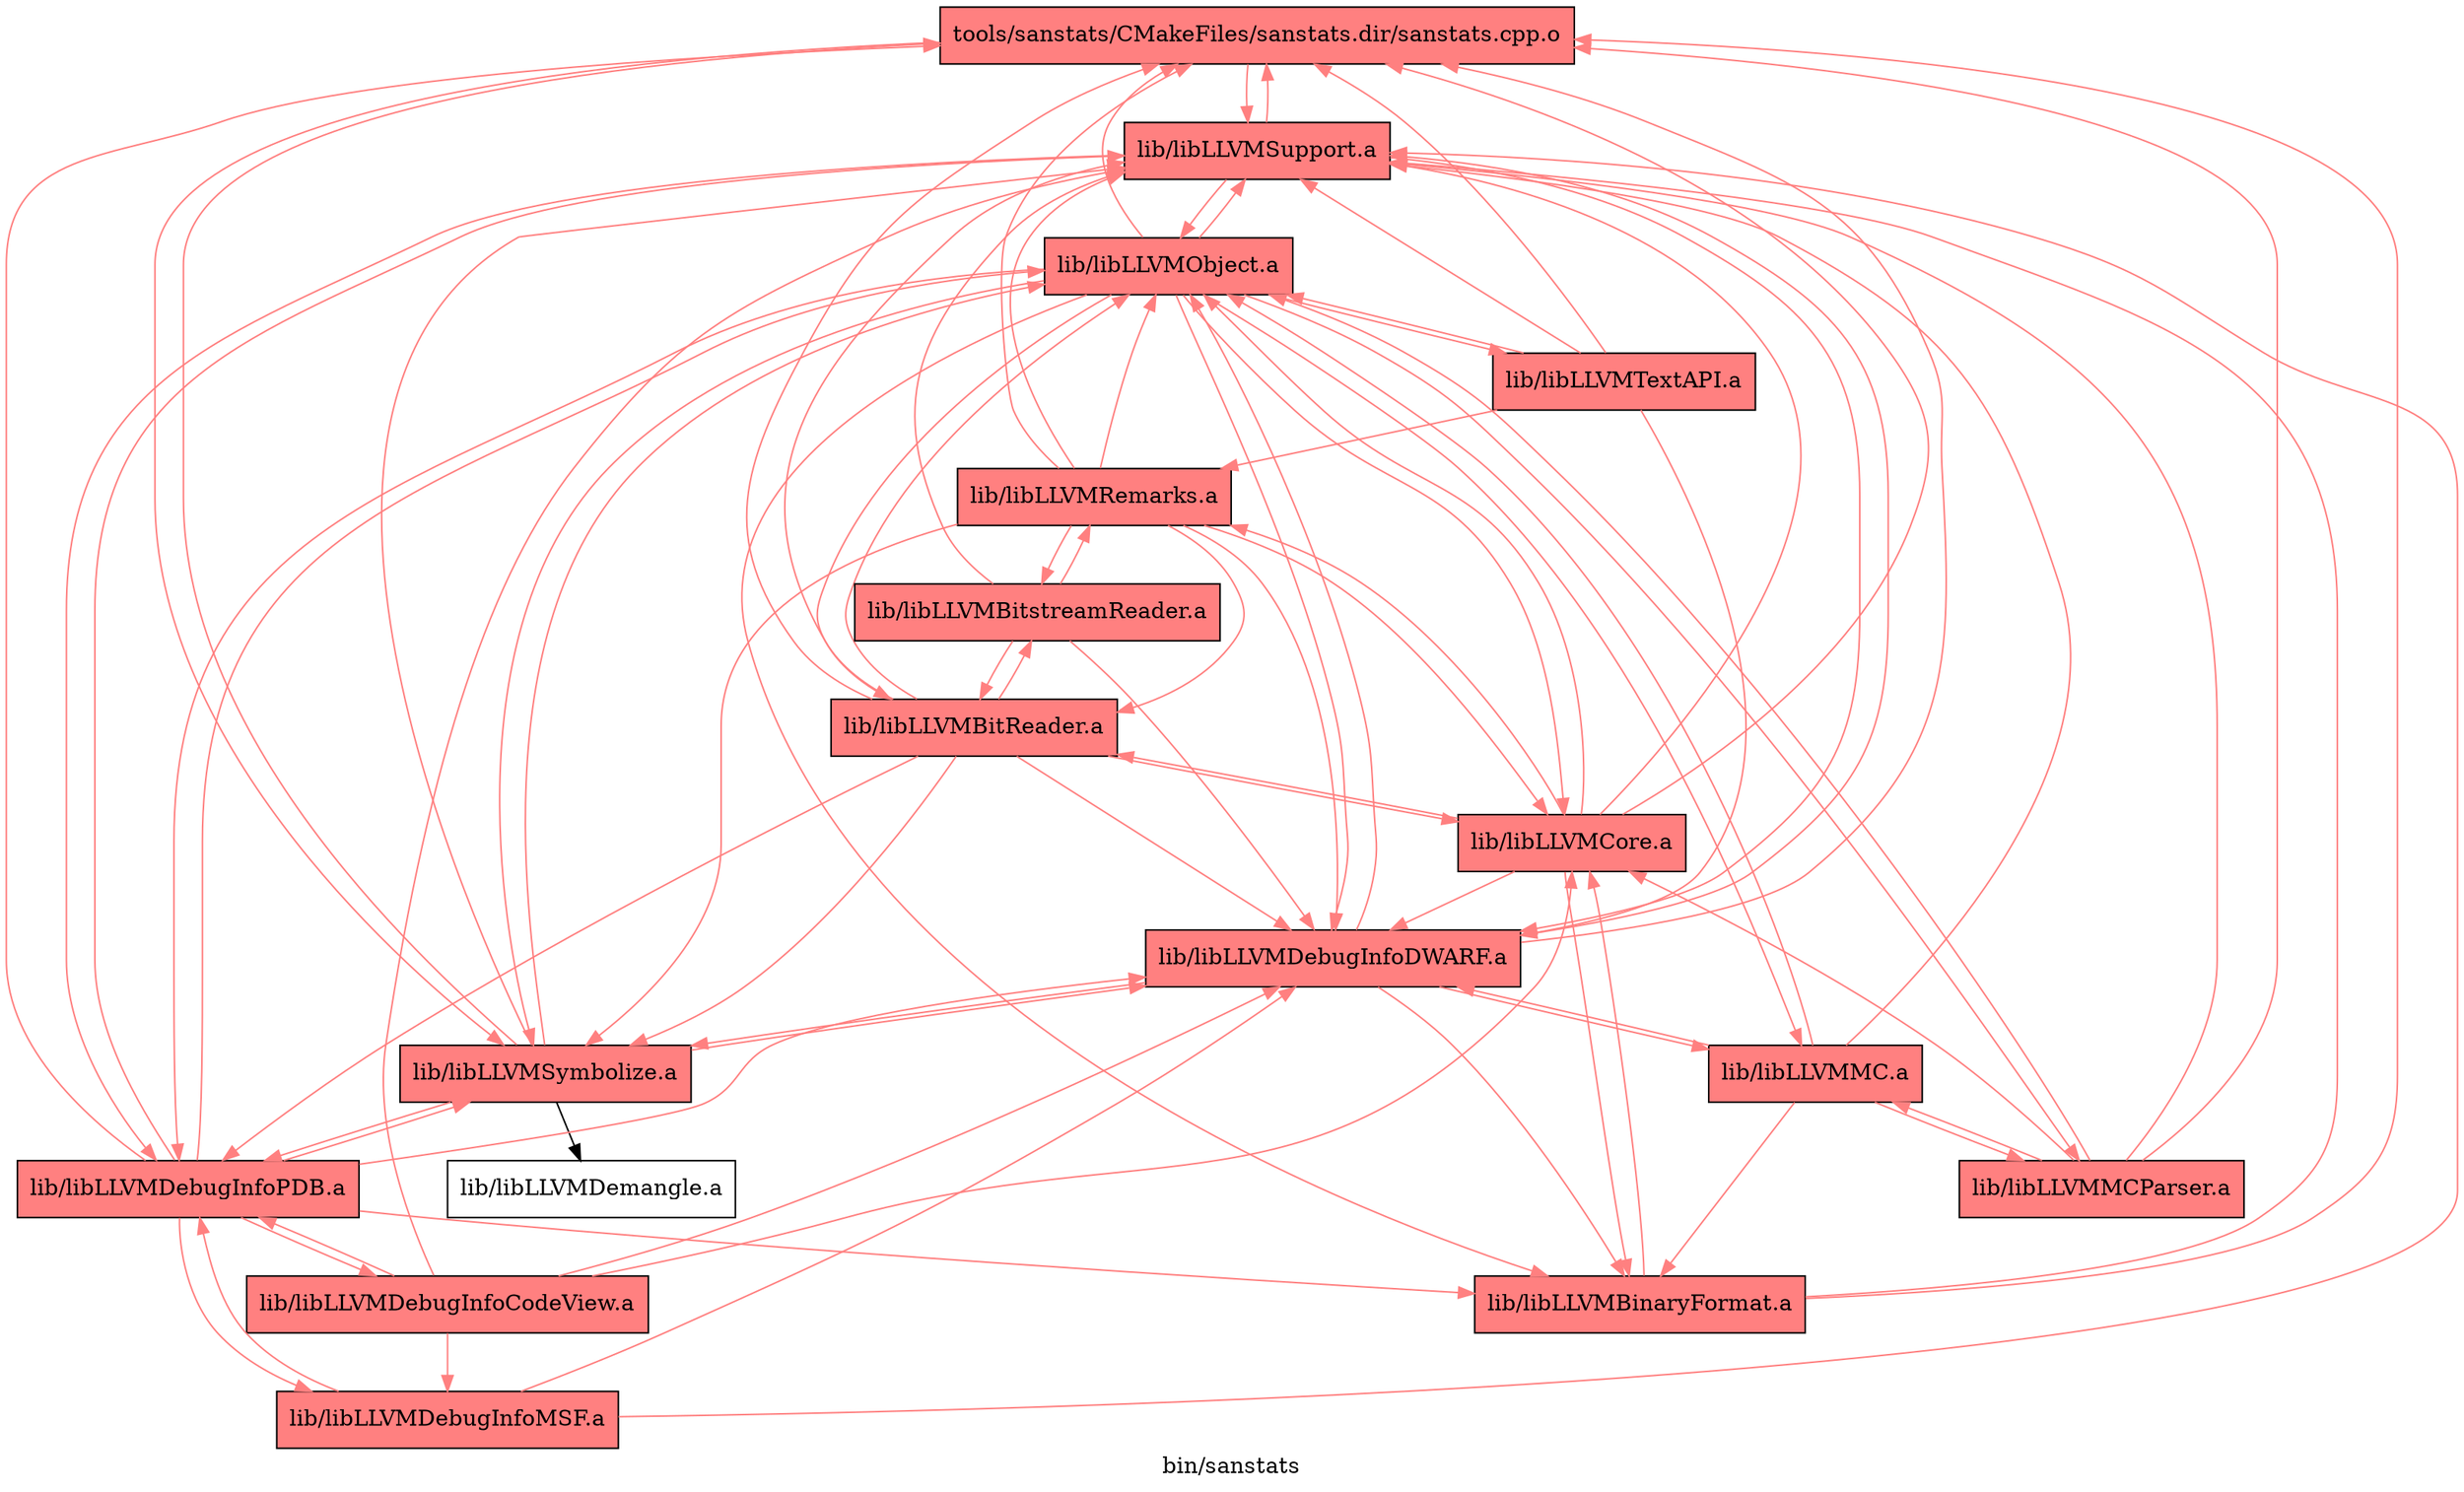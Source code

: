 digraph "bin/sanstats" {
	label="bin/sanstats";

	Node0x560226a7acb8 [shape=record,shape=record,style=filled,fillcolor="1.000000 0.5 1",label="{tools/sanstats/CMakeFiles/sanstats.dir/sanstats.cpp.o}"];
	Node0x560226a7acb8 -> Node0x560226a80938[color="1.000000 0.5 1"];
	Node0x560226a7acb8 -> Node0x560226a80438[color="1.000000 0.5 1"];
	Node0x560226a80938 [shape=record,shape=record,style=filled,fillcolor="1.000000 0.5 1",label="{lib/libLLVMSupport.a}"];
	Node0x560226a80938 -> Node0x560226a7acb8[color="1.000000 0.5 1"];
	Node0x560226a80938 -> Node0x560226a7ae98[color="1.000000 0.5 1"];
	Node0x560226a80938 -> Node0x560226a7a998[color="1.000000 0.5 1"];
	Node0x560226a80938 -> Node0x560226a79b88[color="1.000000 0.5 1"];
	Node0x560226a80438 [shape=record,shape=record,style=filled,fillcolor="1.000000 0.5 1",label="{lib/libLLVMSymbolize.a}"];
	Node0x560226a80438 -> Node0x560226a7acb8[color="1.000000 0.5 1"];
	Node0x560226a80438 -> Node0x560226a80938[color="1.000000 0.5 1"];
	Node0x560226a80438 -> Node0x560226a7ae98[color="1.000000 0.5 1"];
	Node0x560226a80438 -> Node0x560226a79b88[color="1.000000 0.5 1"];
	Node0x560226a80438 -> Node0x560226a7a998[color="1.000000 0.5 1"];
	Node0x560226a80438 -> Node0x560226a80348;
	Node0x560226a7ae98 [shape=record,shape=record,style=filled,fillcolor="1.000000 0.5 1",label="{lib/libLLVMDebugInfoDWARF.a}"];
	Node0x560226a7ae98 -> Node0x560226a80938[color="1.000000 0.5 1"];
	Node0x560226a7ae98 -> Node0x560226a80438[color="1.000000 0.5 1"];
	Node0x560226a7ae98 -> Node0x560226a79b88[color="1.000000 0.5 1"];
	Node0x560226a7ae98 -> Node0x560226a7bed8[color="1.000000 0.5 1"];
	Node0x560226a7ae98 -> Node0x560226a7acb8[color="1.000000 0.5 1"];
	Node0x560226a7ae98 -> Node0x560226a7cec8[color="1.000000 0.5 1"];
	Node0x560226a79b88 [shape=record,shape=record,style=filled,fillcolor="1.000000 0.5 1",label="{lib/libLLVMObject.a}"];
	Node0x560226a79b88 -> Node0x560226a7acb8[color="1.000000 0.5 1"];
	Node0x560226a79b88 -> Node0x560226a80938[color="1.000000 0.5 1"];
	Node0x560226a79b88 -> Node0x560226a7bed8[color="1.000000 0.5 1"];
	Node0x560226a79b88 -> Node0x560226a80438[color="1.000000 0.5 1"];
	Node0x560226a79b88 -> Node0x560226a7a998[color="1.000000 0.5 1"];
	Node0x560226a79b88 -> Node0x560226a7ae98[color="1.000000 0.5 1"];
	Node0x560226a79b88 -> Node0x560226a7cec8[color="1.000000 0.5 1"];
	Node0x560226a79b88 -> Node0x560226a796d8[color="1.000000 0.5 1"];
	Node0x560226a79b88 -> Node0x560226a79188[color="1.000000 0.5 1"];
	Node0x560226a79b88 -> Node0x560226a7d418[color="1.000000 0.5 1"];
	Node0x560226a79b88 -> Node0x560226a7c388[color="1.000000 0.5 1"];
	Node0x560226a7a998 [shape=record,shape=record,style=filled,fillcolor="1.000000 0.5 1",label="{lib/libLLVMDebugInfoPDB.a}"];
	Node0x560226a7a998 -> Node0x560226a80938[color="1.000000 0.5 1"];
	Node0x560226a7a998 -> Node0x560226a79b88[color="1.000000 0.5 1"];
	Node0x560226a7a998 -> Node0x560226a7acb8[color="1.000000 0.5 1"];
	Node0x560226a7a998 -> Node0x560226a80438[color="1.000000 0.5 1"];
	Node0x560226a7a998 -> Node0x560226a7bed8[color="1.000000 0.5 1"];
	Node0x560226a7a998 -> Node0x560226a7ae98[color="1.000000 0.5 1"];
	Node0x560226a7a998 -> Node0x560226a7c838[color="1.000000 0.5 1"];
	Node0x560226a7a998 -> Node0x560226a7a038[color="1.000000 0.5 1"];
	Node0x560226a80348 [shape=record,shape=record,label="{lib/libLLVMDemangle.a}"];
	Node0x560226a7bed8 [shape=record,shape=record,style=filled,fillcolor="1.000000 0.5 1",label="{lib/libLLVMBinaryFormat.a}"];
	Node0x560226a7bed8 -> Node0x560226a79188[color="1.000000 0.5 1"];
	Node0x560226a7bed8 -> Node0x560226a7acb8[color="1.000000 0.5 1"];
	Node0x560226a7bed8 -> Node0x560226a80938[color="1.000000 0.5 1"];
	Node0x560226a7cec8 [shape=record,shape=record,style=filled,fillcolor="1.000000 0.5 1",label="{lib/libLLVMMC.a}"];
	Node0x560226a7cec8 -> Node0x560226a80938[color="1.000000 0.5 1"];
	Node0x560226a7cec8 -> Node0x560226a7ae98[color="1.000000 0.5 1"];
	Node0x560226a7cec8 -> Node0x560226a79b88[color="1.000000 0.5 1"];
	Node0x560226a7cec8 -> Node0x560226a7d418[color="1.000000 0.5 1"];
	Node0x560226a7cec8 -> Node0x560226a7bed8[color="1.000000 0.5 1"];
	Node0x560226a7c838 [shape=record,shape=record,style=filled,fillcolor="1.000000 0.5 1",label="{lib/libLLVMDebugInfoCodeView.a}"];
	Node0x560226a7c838 -> Node0x560226a80938[color="1.000000 0.5 1"];
	Node0x560226a7c838 -> Node0x560226a7ae98[color="1.000000 0.5 1"];
	Node0x560226a7c838 -> Node0x560226a7a998[color="1.000000 0.5 1"];
	Node0x560226a7c838 -> Node0x560226a7a038[color="1.000000 0.5 1"];
	Node0x560226a7c838 -> Node0x560226a79188[color="1.000000 0.5 1"];
	Node0x560226a7a038 [shape=record,shape=record,style=filled,fillcolor="1.000000 0.5 1",label="{lib/libLLVMDebugInfoMSF.a}"];
	Node0x560226a7a038 -> Node0x560226a80938[color="1.000000 0.5 1"];
	Node0x560226a7a038 -> Node0x560226a7ae98[color="1.000000 0.5 1"];
	Node0x560226a7a038 -> Node0x560226a7a998[color="1.000000 0.5 1"];
	Node0x560226a796d8 [shape=record,shape=record,style=filled,fillcolor="1.000000 0.5 1",label="{lib/libLLVMBitReader.a}"];
	Node0x560226a796d8 -> Node0x560226a7acb8[color="1.000000 0.5 1"];
	Node0x560226a796d8 -> Node0x560226a80938[color="1.000000 0.5 1"];
	Node0x560226a796d8 -> Node0x560226a80438[color="1.000000 0.5 1"];
	Node0x560226a796d8 -> Node0x560226a79b88[color="1.000000 0.5 1"];
	Node0x560226a796d8 -> Node0x560226a7ae98[color="1.000000 0.5 1"];
	Node0x560226a796d8 -> Node0x560226a7a998[color="1.000000 0.5 1"];
	Node0x560226a796d8 -> Node0x560226a79188[color="1.000000 0.5 1"];
	Node0x560226a796d8 -> Node0x560226a7d8c8[color="1.000000 0.5 1"];
	Node0x560226a79188 [shape=record,shape=record,style=filled,fillcolor="1.000000 0.5 1",label="{lib/libLLVMCore.a}"];
	Node0x560226a79188 -> Node0x560226a7acb8[color="1.000000 0.5 1"];
	Node0x560226a79188 -> Node0x560226a80938[color="1.000000 0.5 1"];
	Node0x560226a79188 -> Node0x560226a796d8[color="1.000000 0.5 1"];
	Node0x560226a79188 -> Node0x560226a7ae98[color="1.000000 0.5 1"];
	Node0x560226a79188 -> Node0x560226a7bed8[color="1.000000 0.5 1"];
	Node0x560226a79188 -> Node0x560226a79b88[color="1.000000 0.5 1"];
	Node0x560226a79188 -> Node0x560226a78c38[color="1.000000 0.5 1"];
	Node0x560226a7d418 [shape=record,shape=record,style=filled,fillcolor="1.000000 0.5 1",label="{lib/libLLVMMCParser.a}"];
	Node0x560226a7d418 -> Node0x560226a7acb8[color="1.000000 0.5 1"];
	Node0x560226a7d418 -> Node0x560226a80938[color="1.000000 0.5 1"];
	Node0x560226a7d418 -> Node0x560226a79b88[color="1.000000 0.5 1"];
	Node0x560226a7d418 -> Node0x560226a7cec8[color="1.000000 0.5 1"];
	Node0x560226a7d418 -> Node0x560226a79188[color="1.000000 0.5 1"];
	Node0x560226a7c388 [shape=record,shape=record,style=filled,fillcolor="1.000000 0.5 1",label="{lib/libLLVMTextAPI.a}"];
	Node0x560226a7c388 -> Node0x560226a80938[color="1.000000 0.5 1"];
	Node0x560226a7c388 -> Node0x560226a7acb8[color="1.000000 0.5 1"];
	Node0x560226a7c388 -> Node0x560226a79b88[color="1.000000 0.5 1"];
	Node0x560226a7c388 -> Node0x560226a78c38[color="1.000000 0.5 1"];
	Node0x560226a7c388 -> Node0x560226a7ae98[color="1.000000 0.5 1"];
	Node0x560226a7d8c8 [shape=record,shape=record,style=filled,fillcolor="1.000000 0.5 1",label="{lib/libLLVMBitstreamReader.a}"];
	Node0x560226a7d8c8 -> Node0x560226a80938[color="1.000000 0.5 1"];
	Node0x560226a7d8c8 -> Node0x560226a7ae98[color="1.000000 0.5 1"];
	Node0x560226a7d8c8 -> Node0x560226a796d8[color="1.000000 0.5 1"];
	Node0x560226a7d8c8 -> Node0x560226a78c38[color="1.000000 0.5 1"];
	Node0x560226a78c38 [shape=record,shape=record,style=filled,fillcolor="1.000000 0.5 1",label="{lib/libLLVMRemarks.a}"];
	Node0x560226a78c38 -> Node0x560226a80938[color="1.000000 0.5 1"];
	Node0x560226a78c38 -> Node0x560226a7ae98[color="1.000000 0.5 1"];
	Node0x560226a78c38 -> Node0x560226a796d8[color="1.000000 0.5 1"];
	Node0x560226a78c38 -> Node0x560226a80438[color="1.000000 0.5 1"];
	Node0x560226a78c38 -> Node0x560226a79188[color="1.000000 0.5 1"];
	Node0x560226a78c38 -> Node0x560226a7acb8[color="1.000000 0.5 1"];
	Node0x560226a78c38 -> Node0x560226a79b88[color="1.000000 0.5 1"];
	Node0x560226a78c38 -> Node0x560226a7d8c8[color="1.000000 0.5 1"];
}
